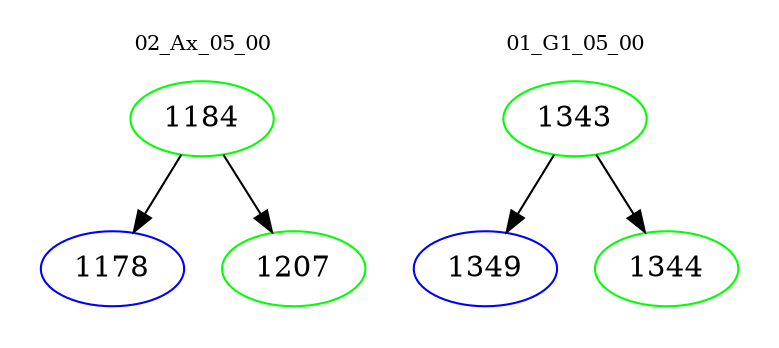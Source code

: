 digraph{
subgraph cluster_0 {
color = white
label = "02_Ax_05_00";
fontsize=10;
T0_1184 [label="1184", color="green"]
T0_1184 -> T0_1178 [color="black"]
T0_1178 [label="1178", color="blue"]
T0_1184 -> T0_1207 [color="black"]
T0_1207 [label="1207", color="green"]
}
subgraph cluster_1 {
color = white
label = "01_G1_05_00";
fontsize=10;
T1_1343 [label="1343", color="green"]
T1_1343 -> T1_1349 [color="black"]
T1_1349 [label="1349", color="blue"]
T1_1343 -> T1_1344 [color="black"]
T1_1344 [label="1344", color="green"]
}
}
